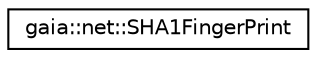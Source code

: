 digraph G
{
  edge [fontname="Helvetica",fontsize="10",labelfontname="Helvetica",labelfontsize="10"];
  node [fontname="Helvetica",fontsize="10",shape=record];
  rankdir=LR;
  Node1 [label="gaia::net::SHA1FingerPrint",height=0.2,width=0.4,color="black", fillcolor="white", style="filled",URL="$d3/d44/structgaia_1_1net_1_1_s_h_a1_finger_print.html",tooltip="Holds SHA-1 finger print of certificate."];
}

